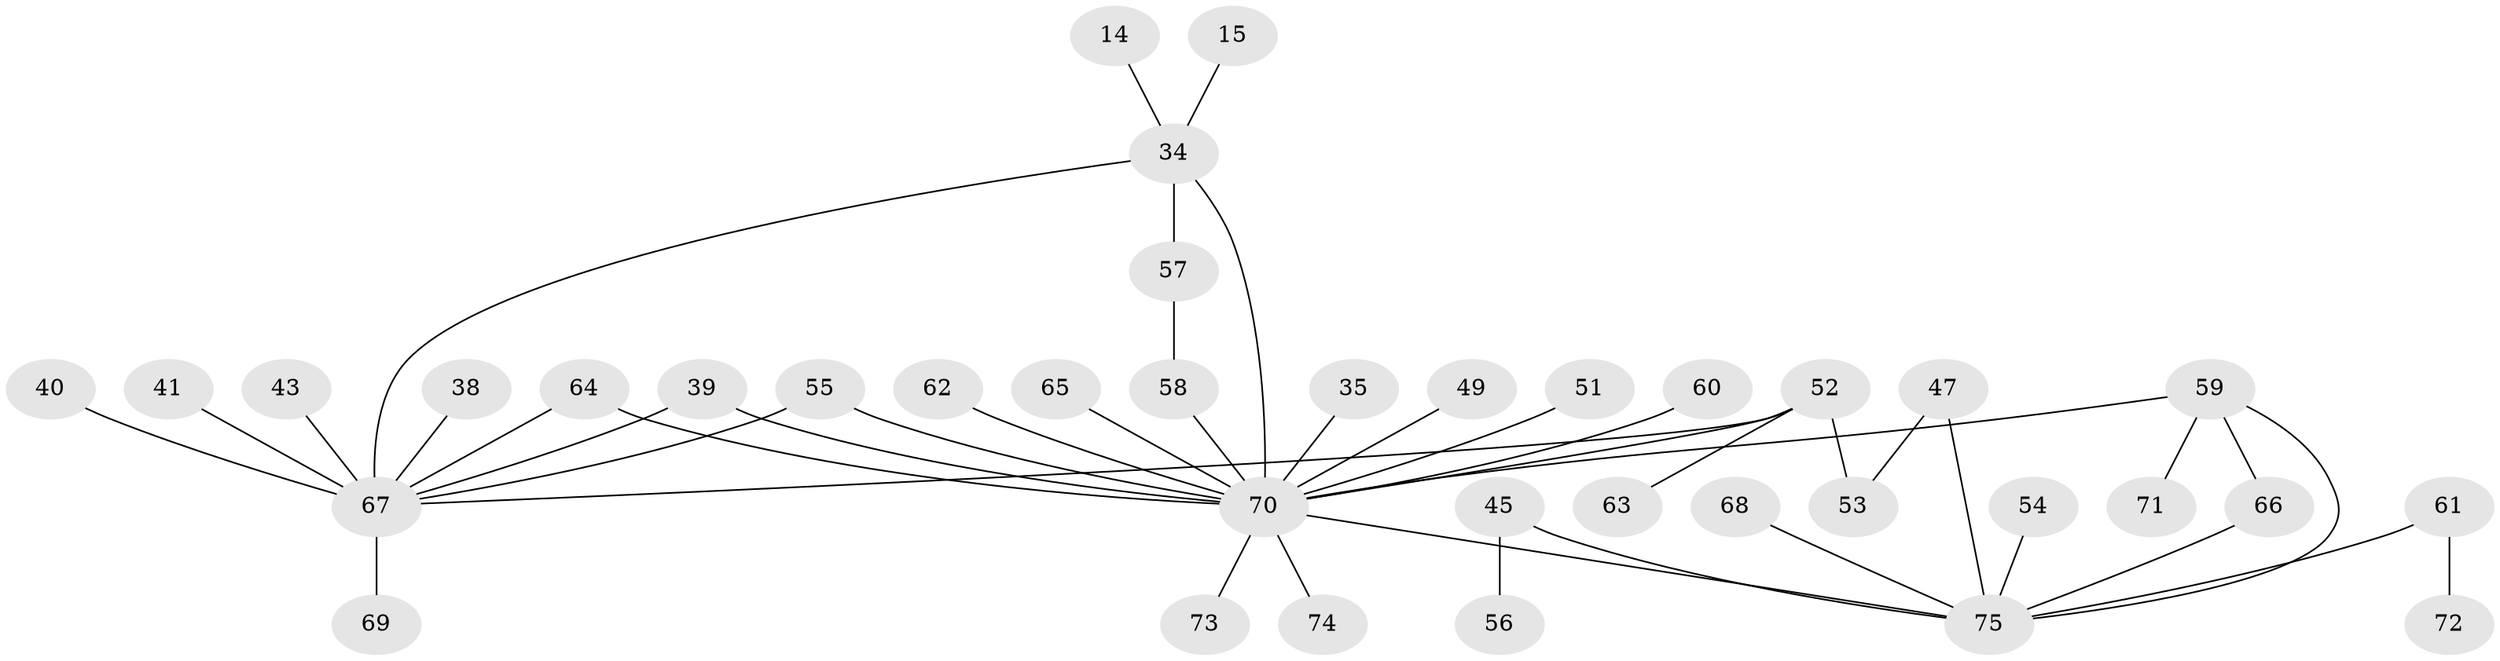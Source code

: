 // original degree distribution, {5: 0.02666666666666667, 7: 0.05333333333333334, 4: 0.12, 3: 0.14666666666666667, 2: 0.24, 1: 0.41333333333333333}
// Generated by graph-tools (version 1.1) at 2025/42/03/09/25 04:42:50]
// undirected, 37 vertices, 44 edges
graph export_dot {
graph [start="1"]
  node [color=gray90,style=filled];
  14;
  15;
  34 [super="+2+19+25"];
  35;
  38;
  39;
  40;
  41;
  43 [super="+37"];
  45;
  47;
  49;
  51;
  52 [super="+50"];
  53 [super="+9"];
  54;
  55 [super="+48"];
  56;
  57 [super="+18"];
  58;
  59;
  60;
  61;
  62;
  63;
  64 [super="+24"];
  65;
  66;
  67 [super="+11+26+33"];
  68;
  69 [super="+42"];
  70 [super="+30+31+23"];
  71;
  72;
  73;
  74;
  75 [super="+16+17+32+44"];
  14 -- 34;
  15 -- 34;
  34 -- 57;
  34 -- 67 [weight=3];
  34 -- 70 [weight=3];
  35 -- 70;
  38 -- 67;
  39 -- 67;
  39 -- 70;
  40 -- 67;
  41 -- 67;
  43 -- 67;
  45 -- 56;
  45 -- 75;
  47 -- 53 [weight=2];
  47 -- 75;
  49 -- 70;
  51 -- 70;
  52 -- 67;
  52 -- 53;
  52 -- 70;
  52 -- 63;
  54 -- 75;
  55 -- 67;
  55 -- 70;
  57 -- 58;
  58 -- 70;
  59 -- 71;
  59 -- 66;
  59 -- 70;
  59 -- 75;
  60 -- 70;
  61 -- 72;
  61 -- 75;
  62 -- 70;
  64 -- 67;
  64 -- 70;
  65 -- 70;
  66 -- 75;
  67 -- 69;
  68 -- 75;
  70 -- 74;
  70 -- 73;
  70 -- 75;
}
